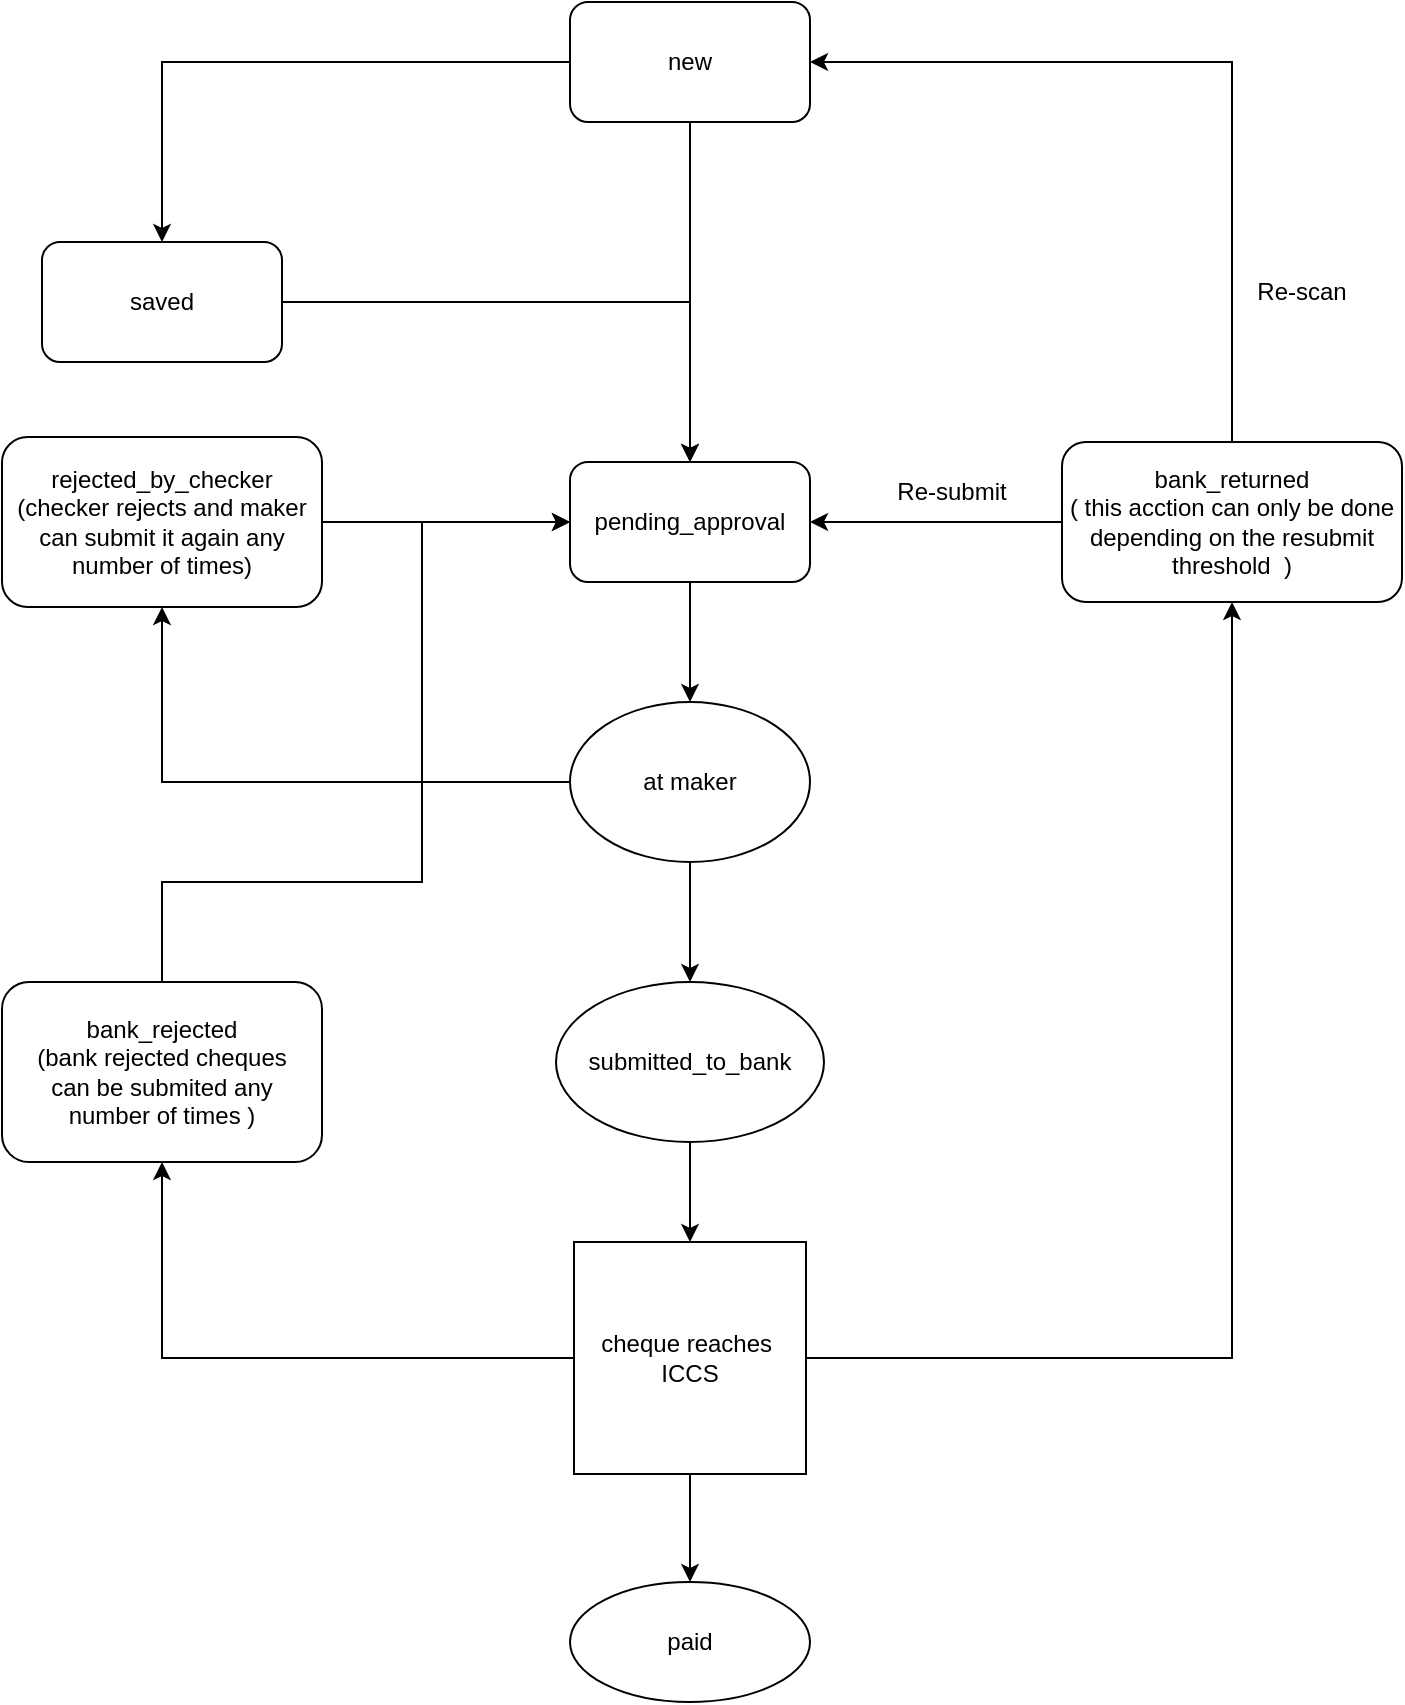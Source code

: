 <mxfile>
    <diagram id="awTKcjxFaUV9_Hsqf3XX" name="Page-1">
        <mxGraphModel dx="1118" dy="790" grid="1" gridSize="10" guides="1" tooltips="1" connect="1" arrows="1" fold="1" page="1" pageScale="1" pageWidth="827" pageHeight="1169" math="0" shadow="0">
            <root>
                <mxCell id="0"/>
                <mxCell id="1" parent="0"/>
                <mxCell id="rA_mySbdPQxgZzPo7z1M-3" style="edgeStyle=orthogonalEdgeStyle;rounded=0;orthogonalLoop=1;jettySize=auto;html=1;entryX=0.5;entryY=0;entryDx=0;entryDy=0;" parent="1" source="rA_mySbdPQxgZzPo7z1M-1" target="rA_mySbdPQxgZzPo7z1M-2" edge="1">
                    <mxGeometry relative="1" as="geometry"/>
                </mxCell>
                <mxCell id="rA_mySbdPQxgZzPo7z1M-6" style="edgeStyle=orthogonalEdgeStyle;rounded=0;orthogonalLoop=1;jettySize=auto;html=1;entryX=0.5;entryY=0;entryDx=0;entryDy=0;" parent="1" source="rA_mySbdPQxgZzPo7z1M-1" target="rA_mySbdPQxgZzPo7z1M-4" edge="1">
                    <mxGeometry relative="1" as="geometry"/>
                </mxCell>
                <mxCell id="rA_mySbdPQxgZzPo7z1M-1" value="new" style="rounded=1;whiteSpace=wrap;html=1;" parent="1" vertex="1">
                    <mxGeometry x="354" y="40" width="120" height="60" as="geometry"/>
                </mxCell>
                <mxCell id="rA_mySbdPQxgZzPo7z1M-5" style="edgeStyle=orthogonalEdgeStyle;rounded=0;orthogonalLoop=1;jettySize=auto;html=1;" parent="1" source="rA_mySbdPQxgZzPo7z1M-2" target="rA_mySbdPQxgZzPo7z1M-4" edge="1">
                    <mxGeometry relative="1" as="geometry"/>
                </mxCell>
                <mxCell id="rA_mySbdPQxgZzPo7z1M-2" value="saved" style="rounded=1;whiteSpace=wrap;html=1;" parent="1" vertex="1">
                    <mxGeometry x="90" y="160" width="120" height="60" as="geometry"/>
                </mxCell>
                <mxCell id="rA_mySbdPQxgZzPo7z1M-9" style="edgeStyle=orthogonalEdgeStyle;rounded=0;orthogonalLoop=1;jettySize=auto;html=1;entryX=0.5;entryY=0;entryDx=0;entryDy=0;" parent="1" source="rA_mySbdPQxgZzPo7z1M-4" target="rA_mySbdPQxgZzPo7z1M-7" edge="1">
                    <mxGeometry relative="1" as="geometry"/>
                </mxCell>
                <mxCell id="rA_mySbdPQxgZzPo7z1M-4" value="pending_approval" style="rounded=1;whiteSpace=wrap;html=1;" parent="1" vertex="1">
                    <mxGeometry x="354" y="270" width="120" height="60" as="geometry"/>
                </mxCell>
                <mxCell id="rA_mySbdPQxgZzPo7z1M-11" style="edgeStyle=orthogonalEdgeStyle;rounded=0;orthogonalLoop=1;jettySize=auto;html=1;entryX=0.5;entryY=0;entryDx=0;entryDy=0;" parent="1" source="rA_mySbdPQxgZzPo7z1M-7" target="rA_mySbdPQxgZzPo7z1M-10" edge="1">
                    <mxGeometry relative="1" as="geometry"/>
                </mxCell>
                <mxCell id="rA_mySbdPQxgZzPo7z1M-13" style="edgeStyle=orthogonalEdgeStyle;rounded=0;orthogonalLoop=1;jettySize=auto;html=1;" parent="1" source="rA_mySbdPQxgZzPo7z1M-7" target="rA_mySbdPQxgZzPo7z1M-15" edge="1">
                    <mxGeometry relative="1" as="geometry">
                        <mxPoint x="700" y="340" as="targetPoint"/>
                    </mxGeometry>
                </mxCell>
                <mxCell id="rA_mySbdPQxgZzPo7z1M-7" value="at maker" style="ellipse;whiteSpace=wrap;html=1;" parent="1" vertex="1">
                    <mxGeometry x="354" y="390" width="120" height="80" as="geometry"/>
                </mxCell>
                <mxCell id="rA_mySbdPQxgZzPo7z1M-17" style="edgeStyle=orthogonalEdgeStyle;rounded=0;orthogonalLoop=1;jettySize=auto;html=1;entryX=0.5;entryY=0;entryDx=0;entryDy=0;" parent="1" source="rA_mySbdPQxgZzPo7z1M-10" target="rA_mySbdPQxgZzPo7z1M-16" edge="1">
                    <mxGeometry relative="1" as="geometry"/>
                </mxCell>
                <mxCell id="rA_mySbdPQxgZzPo7z1M-10" value="submitted_to_bank" style="ellipse;whiteSpace=wrap;html=1;" parent="1" vertex="1">
                    <mxGeometry x="347" y="530" width="134" height="80" as="geometry"/>
                </mxCell>
                <object label="" placeholders="1" id="rA_mySbdPQxgZzPo7z1M-14">
                    <mxCell style="edgeStyle=orthogonalEdgeStyle;rounded=0;orthogonalLoop=1;jettySize=auto;html=1;" parent="1" source="rA_mySbdPQxgZzPo7z1M-15" target="rA_mySbdPQxgZzPo7z1M-4" edge="1">
                        <mxGeometry relative="1" as="geometry">
                            <mxPoint x="630" y="300" as="sourcePoint"/>
                        </mxGeometry>
                    </mxCell>
                </object>
                <mxCell id="rA_mySbdPQxgZzPo7z1M-15" value="rejected_by_checker&lt;br&gt;(checker rejects and maker can submit it again any number of times)" style="rounded=1;whiteSpace=wrap;html=1;" parent="1" vertex="1">
                    <mxGeometry x="70" y="257.5" width="160" height="85" as="geometry"/>
                </mxCell>
                <mxCell id="rA_mySbdPQxgZzPo7z1M-19" value="" style="edgeStyle=orthogonalEdgeStyle;rounded=0;orthogonalLoop=1;jettySize=auto;html=1;" parent="1" source="rA_mySbdPQxgZzPo7z1M-16" target="rA_mySbdPQxgZzPo7z1M-18" edge="1">
                    <mxGeometry relative="1" as="geometry"/>
                </mxCell>
                <mxCell id="rA_mySbdPQxgZzPo7z1M-21" style="edgeStyle=orthogonalEdgeStyle;rounded=0;orthogonalLoop=1;jettySize=auto;html=1;" parent="1" source="rA_mySbdPQxgZzPo7z1M-16" target="rA_mySbdPQxgZzPo7z1M-20" edge="1">
                    <mxGeometry relative="1" as="geometry"/>
                </mxCell>
                <mxCell id="8iPuRaanS0iod83LBXcC-2" style="edgeStyle=none;html=1;entryX=0.5;entryY=1;entryDx=0;entryDy=0;rounded=0;" edge="1" parent="1" source="rA_mySbdPQxgZzPo7z1M-16" target="8iPuRaanS0iod83LBXcC-1">
                    <mxGeometry relative="1" as="geometry">
                        <mxPoint x="150" y="718" as="targetPoint"/>
                        <Array as="points">
                            <mxPoint x="150" y="718"/>
                        </Array>
                    </mxGeometry>
                </mxCell>
                <mxCell id="rA_mySbdPQxgZzPo7z1M-16" value="cheque reaches&amp;nbsp;&lt;br&gt;ICCS" style="whiteSpace=wrap;html=1;aspect=fixed;" parent="1" vertex="1">
                    <mxGeometry x="356" y="660" width="116" height="116" as="geometry"/>
                </mxCell>
                <mxCell id="rA_mySbdPQxgZzPo7z1M-18" value="paid" style="ellipse;whiteSpace=wrap;html=1;" parent="1" vertex="1">
                    <mxGeometry x="354" y="830" width="120" height="60" as="geometry"/>
                </mxCell>
                <mxCell id="rA_mySbdPQxgZzPo7z1M-22" style="edgeStyle=orthogonalEdgeStyle;rounded=0;orthogonalLoop=1;jettySize=auto;html=1;entryX=1;entryY=0.5;entryDx=0;entryDy=0;" parent="1" source="rA_mySbdPQxgZzPo7z1M-20" target="rA_mySbdPQxgZzPo7z1M-4" edge="1">
                    <mxGeometry relative="1" as="geometry"/>
                </mxCell>
                <mxCell id="rA_mySbdPQxgZzPo7z1M-27" style="edgeStyle=orthogonalEdgeStyle;rounded=0;orthogonalLoop=1;jettySize=auto;html=1;entryX=1;entryY=0.5;entryDx=0;entryDy=0;" parent="1" source="rA_mySbdPQxgZzPo7z1M-20" target="rA_mySbdPQxgZzPo7z1M-1" edge="1">
                    <mxGeometry relative="1" as="geometry">
                        <mxPoint x="520" y="55" as="targetPoint"/>
                        <Array as="points">
                            <mxPoint x="685" y="70"/>
                        </Array>
                    </mxGeometry>
                </mxCell>
                <mxCell id="rA_mySbdPQxgZzPo7z1M-20" value="bank_returned&lt;br&gt;( this acction can only be done depending on the resubmit threshold&amp;nbsp; )" style="rounded=1;whiteSpace=wrap;html=1;" parent="1" vertex="1">
                    <mxGeometry x="600" y="260" width="170" height="80" as="geometry"/>
                </mxCell>
                <mxCell id="rA_mySbdPQxgZzPo7z1M-23" value="Re-submit" style="text;html=1;strokeColor=none;fillColor=none;align=center;verticalAlign=middle;whiteSpace=wrap;rounded=0;" parent="1" vertex="1">
                    <mxGeometry x="510" y="270" width="70" height="30" as="geometry"/>
                </mxCell>
                <mxCell id="rA_mySbdPQxgZzPo7z1M-28" value="Re-scan" style="text;html=1;strokeColor=none;fillColor=none;align=center;verticalAlign=middle;whiteSpace=wrap;rounded=0;rotation=0;" parent="1" vertex="1">
                    <mxGeometry x="690" y="170" width="60" height="30" as="geometry"/>
                </mxCell>
                <mxCell id="8iPuRaanS0iod83LBXcC-5" style="edgeStyle=none;rounded=0;html=1;entryX=0;entryY=0.5;entryDx=0;entryDy=0;" edge="1" parent="1" source="8iPuRaanS0iod83LBXcC-1" target="rA_mySbdPQxgZzPo7z1M-4">
                    <mxGeometry relative="1" as="geometry">
                        <Array as="points">
                            <mxPoint x="150" y="480"/>
                            <mxPoint x="280" y="480"/>
                            <mxPoint x="280" y="300"/>
                        </Array>
                    </mxGeometry>
                </mxCell>
                <mxCell id="8iPuRaanS0iod83LBXcC-1" value="bank_rejected&lt;br&gt;(bank rejected cheques &lt;br&gt;can be submited any &lt;br&gt;number of times )" style="rounded=1;whiteSpace=wrap;html=1;" vertex="1" parent="1">
                    <mxGeometry x="70" y="530" width="160" height="90" as="geometry"/>
                </mxCell>
            </root>
        </mxGraphModel>
    </diagram>
    <diagram id="IPpUbXnbxSLoPscIQ0U4" name="Page-2">
        <mxGraphModel dx="1118" dy="790" grid="1" gridSize="10" guides="1" tooltips="1" connect="1" arrows="1" fold="1" page="1" pageScale="1" pageWidth="850" pageHeight="1100" math="0" shadow="0">
            <root>
                <mxCell id="wfh0Dg2VfORi76VOenaT-0"/>
                <mxCell id="wfh0Dg2VfORi76VOenaT-1" parent="wfh0Dg2VfORi76VOenaT-0"/>
                <mxCell id="ScqjLURCVzaIq1jWpinE-0" style="edgeStyle=orthogonalEdgeStyle;rounded=0;orthogonalLoop=1;jettySize=auto;html=1;entryX=0.5;entryY=0;entryDx=0;entryDy=0;" edge="1" parent="wfh0Dg2VfORi76VOenaT-1" source="ScqjLURCVzaIq1jWpinE-2" target="ScqjLURCVzaIq1jWpinE-4">
                    <mxGeometry relative="1" as="geometry"/>
                </mxCell>
                <mxCell id="ScqjLURCVzaIq1jWpinE-1" style="edgeStyle=orthogonalEdgeStyle;rounded=0;orthogonalLoop=1;jettySize=auto;html=1;entryX=0.5;entryY=0;entryDx=0;entryDy=0;" edge="1" parent="wfh0Dg2VfORi76VOenaT-1" source="ScqjLURCVzaIq1jWpinE-2" target="3JZBuLF2i-BWoR61zFvi-1">
                    <mxGeometry relative="1" as="geometry">
                        <mxPoint x="414" y="280" as="targetPoint"/>
                    </mxGeometry>
                </mxCell>
                <mxCell id="ScqjLURCVzaIq1jWpinE-2" value="new" style="rounded=1;whiteSpace=wrap;html=1;" vertex="1" parent="wfh0Dg2VfORi76VOenaT-1">
                    <mxGeometry x="354" y="90" width="120" height="60" as="geometry"/>
                </mxCell>
                <mxCell id="ScqjLURCVzaIq1jWpinE-3" style="edgeStyle=orthogonalEdgeStyle;rounded=0;orthogonalLoop=1;jettySize=auto;html=1;entryX=0.5;entryY=0;entryDx=0;entryDy=0;" edge="1" parent="wfh0Dg2VfORi76VOenaT-1" source="ScqjLURCVzaIq1jWpinE-4" target="3JZBuLF2i-BWoR61zFvi-1">
                    <mxGeometry relative="1" as="geometry">
                        <mxPoint x="400" y="310" as="targetPoint"/>
                    </mxGeometry>
                </mxCell>
                <mxCell id="ScqjLURCVzaIq1jWpinE-4" value="saved" style="rounded=1;whiteSpace=wrap;html=1;" vertex="1" parent="wfh0Dg2VfORi76VOenaT-1">
                    <mxGeometry x="180" y="200" width="120" height="60" as="geometry"/>
                </mxCell>
                <mxCell id="ScqjLURCVzaIq1jWpinE-10" style="edgeStyle=orthogonalEdgeStyle;rounded=0;orthogonalLoop=1;jettySize=auto;html=1;entryX=0.5;entryY=0;entryDx=0;entryDy=0;exitX=0.5;exitY=1;exitDx=0;exitDy=0;" edge="1" parent="wfh0Dg2VfORi76VOenaT-1" source="3JZBuLF2i-BWoR61zFvi-1" target="ScqjLURCVzaIq1jWpinE-16">
                    <mxGeometry relative="1" as="geometry">
                        <mxPoint x="414" y="410" as="sourcePoint"/>
                    </mxGeometry>
                </mxCell>
                <mxCell id="ScqjLURCVzaIq1jWpinE-14" value="" style="edgeStyle=orthogonalEdgeStyle;rounded=0;orthogonalLoop=1;jettySize=auto;html=1;" edge="1" parent="wfh0Dg2VfORi76VOenaT-1" source="ScqjLURCVzaIq1jWpinE-16" target="ScqjLURCVzaIq1jWpinE-17">
                    <mxGeometry relative="1" as="geometry">
                        <mxPoint x="414" y="610" as="targetPoint"/>
                    </mxGeometry>
                </mxCell>
                <mxCell id="ScqjLURCVzaIq1jWpinE-15" style="edgeStyle=orthogonalEdgeStyle;rounded=0;orthogonalLoop=1;jettySize=auto;html=1;" edge="1" parent="wfh0Dg2VfORi76VOenaT-1" source="ScqjLURCVzaIq1jWpinE-16" target="ScqjLURCVzaIq1jWpinE-20">
                    <mxGeometry relative="1" as="geometry"/>
                </mxCell>
                <mxCell id="ScqjLURCVzaIq1jWpinE-16" value="cheque reaches&amp;nbsp;&lt;br&gt;ICCS" style="whiteSpace=wrap;html=1;aspect=fixed;" vertex="1" parent="wfh0Dg2VfORi76VOenaT-1">
                    <mxGeometry x="356" y="400" width="116" height="116" as="geometry"/>
                </mxCell>
                <mxCell id="ScqjLURCVzaIq1jWpinE-17" value="paid" style="ellipse;whiteSpace=wrap;html=1;" vertex="1" parent="wfh0Dg2VfORi76VOenaT-1">
                    <mxGeometry x="354" y="570" width="120" height="60" as="geometry"/>
                </mxCell>
                <mxCell id="ScqjLURCVzaIq1jWpinE-18" style="edgeStyle=orthogonalEdgeStyle;rounded=0;orthogonalLoop=1;jettySize=auto;html=1;" edge="1" parent="wfh0Dg2VfORi76VOenaT-1" source="ScqjLURCVzaIq1jWpinE-20" target="3JZBuLF2i-BWoR61zFvi-1">
                    <mxGeometry relative="1" as="geometry">
                        <mxPoint x="481" y="320" as="targetPoint"/>
                    </mxGeometry>
                </mxCell>
                <mxCell id="ScqjLURCVzaIq1jWpinE-19" style="edgeStyle=orthogonalEdgeStyle;rounded=0;orthogonalLoop=1;jettySize=auto;html=1;entryX=1;entryY=0.5;entryDx=0;entryDy=0;exitX=0.5;exitY=0;exitDx=0;exitDy=0;" edge="1" parent="wfh0Dg2VfORi76VOenaT-1" source="ScqjLURCVzaIq1jWpinE-20" target="ScqjLURCVzaIq1jWpinE-2">
                    <mxGeometry relative="1" as="geometry">
                        <mxPoint x="520" y="55" as="targetPoint"/>
                        <Array as="points">
                            <mxPoint x="665" y="120"/>
                        </Array>
                    </mxGeometry>
                </mxCell>
                <mxCell id="ScqjLURCVzaIq1jWpinE-20" value="bank_returned&lt;br&gt;( this acction can only be done depending on the resubmit threshold&amp;nbsp; )" style="rounded=1;whiteSpace=wrap;html=1;" vertex="1" parent="wfh0Dg2VfORi76VOenaT-1">
                    <mxGeometry x="580" y="280" width="170" height="80" as="geometry"/>
                </mxCell>
                <mxCell id="ScqjLURCVzaIq1jWpinE-21" value="Re-submit" style="text;html=1;strokeColor=none;fillColor=none;align=center;verticalAlign=middle;whiteSpace=wrap;rounded=0;" vertex="1" parent="wfh0Dg2VfORi76VOenaT-1">
                    <mxGeometry x="500" y="290" width="70" height="30" as="geometry"/>
                </mxCell>
                <mxCell id="ScqjLURCVzaIq1jWpinE-22" value="Re-scan" style="text;html=1;strokeColor=none;fillColor=none;align=center;verticalAlign=middle;whiteSpace=wrap;rounded=0;rotation=0;" vertex="1" parent="wfh0Dg2VfORi76VOenaT-1">
                    <mxGeometry x="670" y="180" width="60" height="30" as="geometry"/>
                </mxCell>
                <mxCell id="3JZBuLF2i-BWoR61zFvi-1" value="&lt;span&gt;submitted_to_bank&lt;/span&gt;" style="rounded=1;whiteSpace=wrap;html=1;" vertex="1" parent="wfh0Dg2VfORi76VOenaT-1">
                    <mxGeometry x="354" y="290" width="120" height="60" as="geometry"/>
                </mxCell>
            </root>
        </mxGraphModel>
    </diagram>
</mxfile>